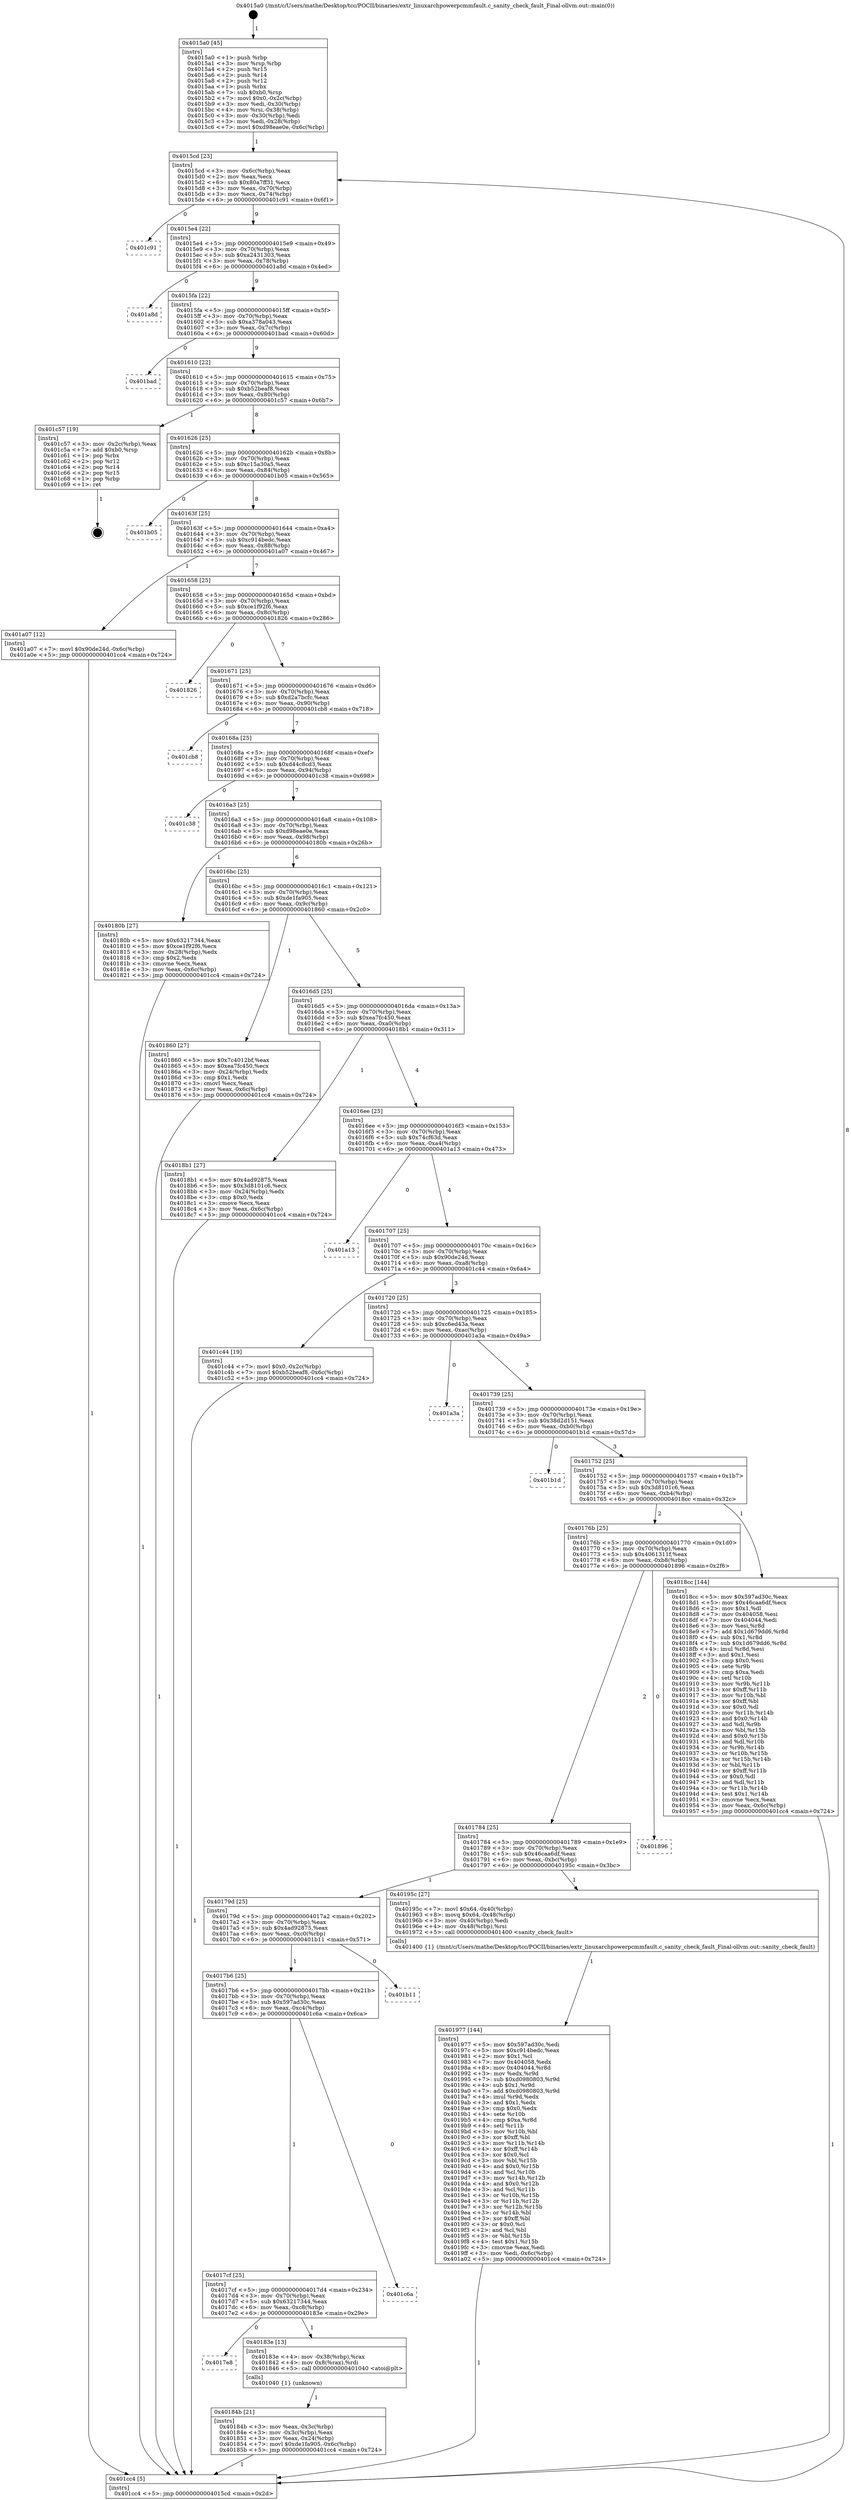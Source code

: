 digraph "0x4015a0" {
  label = "0x4015a0 (/mnt/c/Users/mathe/Desktop/tcc/POCII/binaries/extr_linuxarchpowerpcmmfault.c_sanity_check_fault_Final-ollvm.out::main(0))"
  labelloc = "t"
  node[shape=record]

  Entry [label="",width=0.3,height=0.3,shape=circle,fillcolor=black,style=filled]
  "0x4015cd" [label="{
     0x4015cd [23]\l
     | [instrs]\l
     &nbsp;&nbsp;0x4015cd \<+3\>: mov -0x6c(%rbp),%eax\l
     &nbsp;&nbsp;0x4015d0 \<+2\>: mov %eax,%ecx\l
     &nbsp;&nbsp;0x4015d2 \<+6\>: sub $0x80a7ff31,%ecx\l
     &nbsp;&nbsp;0x4015d8 \<+3\>: mov %eax,-0x70(%rbp)\l
     &nbsp;&nbsp;0x4015db \<+3\>: mov %ecx,-0x74(%rbp)\l
     &nbsp;&nbsp;0x4015de \<+6\>: je 0000000000401c91 \<main+0x6f1\>\l
  }"]
  "0x401c91" [label="{
     0x401c91\l
  }", style=dashed]
  "0x4015e4" [label="{
     0x4015e4 [22]\l
     | [instrs]\l
     &nbsp;&nbsp;0x4015e4 \<+5\>: jmp 00000000004015e9 \<main+0x49\>\l
     &nbsp;&nbsp;0x4015e9 \<+3\>: mov -0x70(%rbp),%eax\l
     &nbsp;&nbsp;0x4015ec \<+5\>: sub $0xa2431303,%eax\l
     &nbsp;&nbsp;0x4015f1 \<+3\>: mov %eax,-0x78(%rbp)\l
     &nbsp;&nbsp;0x4015f4 \<+6\>: je 0000000000401a8d \<main+0x4ed\>\l
  }"]
  Exit [label="",width=0.3,height=0.3,shape=circle,fillcolor=black,style=filled,peripheries=2]
  "0x401a8d" [label="{
     0x401a8d\l
  }", style=dashed]
  "0x4015fa" [label="{
     0x4015fa [22]\l
     | [instrs]\l
     &nbsp;&nbsp;0x4015fa \<+5\>: jmp 00000000004015ff \<main+0x5f\>\l
     &nbsp;&nbsp;0x4015ff \<+3\>: mov -0x70(%rbp),%eax\l
     &nbsp;&nbsp;0x401602 \<+5\>: sub $0xa378a043,%eax\l
     &nbsp;&nbsp;0x401607 \<+3\>: mov %eax,-0x7c(%rbp)\l
     &nbsp;&nbsp;0x40160a \<+6\>: je 0000000000401bad \<main+0x60d\>\l
  }"]
  "0x401977" [label="{
     0x401977 [144]\l
     | [instrs]\l
     &nbsp;&nbsp;0x401977 \<+5\>: mov $0x597ad30c,%edi\l
     &nbsp;&nbsp;0x40197c \<+5\>: mov $0xc914bedc,%eax\l
     &nbsp;&nbsp;0x401981 \<+2\>: mov $0x1,%cl\l
     &nbsp;&nbsp;0x401983 \<+7\>: mov 0x404058,%edx\l
     &nbsp;&nbsp;0x40198a \<+8\>: mov 0x404044,%r8d\l
     &nbsp;&nbsp;0x401992 \<+3\>: mov %edx,%r9d\l
     &nbsp;&nbsp;0x401995 \<+7\>: sub $0xd0980803,%r9d\l
     &nbsp;&nbsp;0x40199c \<+4\>: sub $0x1,%r9d\l
     &nbsp;&nbsp;0x4019a0 \<+7\>: add $0xd0980803,%r9d\l
     &nbsp;&nbsp;0x4019a7 \<+4\>: imul %r9d,%edx\l
     &nbsp;&nbsp;0x4019ab \<+3\>: and $0x1,%edx\l
     &nbsp;&nbsp;0x4019ae \<+3\>: cmp $0x0,%edx\l
     &nbsp;&nbsp;0x4019b1 \<+4\>: sete %r10b\l
     &nbsp;&nbsp;0x4019b5 \<+4\>: cmp $0xa,%r8d\l
     &nbsp;&nbsp;0x4019b9 \<+4\>: setl %r11b\l
     &nbsp;&nbsp;0x4019bd \<+3\>: mov %r10b,%bl\l
     &nbsp;&nbsp;0x4019c0 \<+3\>: xor $0xff,%bl\l
     &nbsp;&nbsp;0x4019c3 \<+3\>: mov %r11b,%r14b\l
     &nbsp;&nbsp;0x4019c6 \<+4\>: xor $0xff,%r14b\l
     &nbsp;&nbsp;0x4019ca \<+3\>: xor $0x0,%cl\l
     &nbsp;&nbsp;0x4019cd \<+3\>: mov %bl,%r15b\l
     &nbsp;&nbsp;0x4019d0 \<+4\>: and $0x0,%r15b\l
     &nbsp;&nbsp;0x4019d4 \<+3\>: and %cl,%r10b\l
     &nbsp;&nbsp;0x4019d7 \<+3\>: mov %r14b,%r12b\l
     &nbsp;&nbsp;0x4019da \<+4\>: and $0x0,%r12b\l
     &nbsp;&nbsp;0x4019de \<+3\>: and %cl,%r11b\l
     &nbsp;&nbsp;0x4019e1 \<+3\>: or %r10b,%r15b\l
     &nbsp;&nbsp;0x4019e4 \<+3\>: or %r11b,%r12b\l
     &nbsp;&nbsp;0x4019e7 \<+3\>: xor %r12b,%r15b\l
     &nbsp;&nbsp;0x4019ea \<+3\>: or %r14b,%bl\l
     &nbsp;&nbsp;0x4019ed \<+3\>: xor $0xff,%bl\l
     &nbsp;&nbsp;0x4019f0 \<+3\>: or $0x0,%cl\l
     &nbsp;&nbsp;0x4019f3 \<+2\>: and %cl,%bl\l
     &nbsp;&nbsp;0x4019f5 \<+3\>: or %bl,%r15b\l
     &nbsp;&nbsp;0x4019f8 \<+4\>: test $0x1,%r15b\l
     &nbsp;&nbsp;0x4019fc \<+3\>: cmovne %eax,%edi\l
     &nbsp;&nbsp;0x4019ff \<+3\>: mov %edi,-0x6c(%rbp)\l
     &nbsp;&nbsp;0x401a02 \<+5\>: jmp 0000000000401cc4 \<main+0x724\>\l
  }"]
  "0x401bad" [label="{
     0x401bad\l
  }", style=dashed]
  "0x401610" [label="{
     0x401610 [22]\l
     | [instrs]\l
     &nbsp;&nbsp;0x401610 \<+5\>: jmp 0000000000401615 \<main+0x75\>\l
     &nbsp;&nbsp;0x401615 \<+3\>: mov -0x70(%rbp),%eax\l
     &nbsp;&nbsp;0x401618 \<+5\>: sub $0xb52beaf8,%eax\l
     &nbsp;&nbsp;0x40161d \<+3\>: mov %eax,-0x80(%rbp)\l
     &nbsp;&nbsp;0x401620 \<+6\>: je 0000000000401c57 \<main+0x6b7\>\l
  }"]
  "0x40184b" [label="{
     0x40184b [21]\l
     | [instrs]\l
     &nbsp;&nbsp;0x40184b \<+3\>: mov %eax,-0x3c(%rbp)\l
     &nbsp;&nbsp;0x40184e \<+3\>: mov -0x3c(%rbp),%eax\l
     &nbsp;&nbsp;0x401851 \<+3\>: mov %eax,-0x24(%rbp)\l
     &nbsp;&nbsp;0x401854 \<+7\>: movl $0xde1fa905,-0x6c(%rbp)\l
     &nbsp;&nbsp;0x40185b \<+5\>: jmp 0000000000401cc4 \<main+0x724\>\l
  }"]
  "0x401c57" [label="{
     0x401c57 [19]\l
     | [instrs]\l
     &nbsp;&nbsp;0x401c57 \<+3\>: mov -0x2c(%rbp),%eax\l
     &nbsp;&nbsp;0x401c5a \<+7\>: add $0xb0,%rsp\l
     &nbsp;&nbsp;0x401c61 \<+1\>: pop %rbx\l
     &nbsp;&nbsp;0x401c62 \<+2\>: pop %r12\l
     &nbsp;&nbsp;0x401c64 \<+2\>: pop %r14\l
     &nbsp;&nbsp;0x401c66 \<+2\>: pop %r15\l
     &nbsp;&nbsp;0x401c68 \<+1\>: pop %rbp\l
     &nbsp;&nbsp;0x401c69 \<+1\>: ret\l
  }"]
  "0x401626" [label="{
     0x401626 [25]\l
     | [instrs]\l
     &nbsp;&nbsp;0x401626 \<+5\>: jmp 000000000040162b \<main+0x8b\>\l
     &nbsp;&nbsp;0x40162b \<+3\>: mov -0x70(%rbp),%eax\l
     &nbsp;&nbsp;0x40162e \<+5\>: sub $0xc15a30a5,%eax\l
     &nbsp;&nbsp;0x401633 \<+6\>: mov %eax,-0x84(%rbp)\l
     &nbsp;&nbsp;0x401639 \<+6\>: je 0000000000401b05 \<main+0x565\>\l
  }"]
  "0x4017e8" [label="{
     0x4017e8\l
  }", style=dashed]
  "0x401b05" [label="{
     0x401b05\l
  }", style=dashed]
  "0x40163f" [label="{
     0x40163f [25]\l
     | [instrs]\l
     &nbsp;&nbsp;0x40163f \<+5\>: jmp 0000000000401644 \<main+0xa4\>\l
     &nbsp;&nbsp;0x401644 \<+3\>: mov -0x70(%rbp),%eax\l
     &nbsp;&nbsp;0x401647 \<+5\>: sub $0xc914bedc,%eax\l
     &nbsp;&nbsp;0x40164c \<+6\>: mov %eax,-0x88(%rbp)\l
     &nbsp;&nbsp;0x401652 \<+6\>: je 0000000000401a07 \<main+0x467\>\l
  }"]
  "0x40183e" [label="{
     0x40183e [13]\l
     | [instrs]\l
     &nbsp;&nbsp;0x40183e \<+4\>: mov -0x38(%rbp),%rax\l
     &nbsp;&nbsp;0x401842 \<+4\>: mov 0x8(%rax),%rdi\l
     &nbsp;&nbsp;0x401846 \<+5\>: call 0000000000401040 \<atoi@plt\>\l
     | [calls]\l
     &nbsp;&nbsp;0x401040 \{1\} (unknown)\l
  }"]
  "0x401a07" [label="{
     0x401a07 [12]\l
     | [instrs]\l
     &nbsp;&nbsp;0x401a07 \<+7\>: movl $0x90de24d,-0x6c(%rbp)\l
     &nbsp;&nbsp;0x401a0e \<+5\>: jmp 0000000000401cc4 \<main+0x724\>\l
  }"]
  "0x401658" [label="{
     0x401658 [25]\l
     | [instrs]\l
     &nbsp;&nbsp;0x401658 \<+5\>: jmp 000000000040165d \<main+0xbd\>\l
     &nbsp;&nbsp;0x40165d \<+3\>: mov -0x70(%rbp),%eax\l
     &nbsp;&nbsp;0x401660 \<+5\>: sub $0xce1f92f6,%eax\l
     &nbsp;&nbsp;0x401665 \<+6\>: mov %eax,-0x8c(%rbp)\l
     &nbsp;&nbsp;0x40166b \<+6\>: je 0000000000401826 \<main+0x286\>\l
  }"]
  "0x4017cf" [label="{
     0x4017cf [25]\l
     | [instrs]\l
     &nbsp;&nbsp;0x4017cf \<+5\>: jmp 00000000004017d4 \<main+0x234\>\l
     &nbsp;&nbsp;0x4017d4 \<+3\>: mov -0x70(%rbp),%eax\l
     &nbsp;&nbsp;0x4017d7 \<+5\>: sub $0x63217344,%eax\l
     &nbsp;&nbsp;0x4017dc \<+6\>: mov %eax,-0xc8(%rbp)\l
     &nbsp;&nbsp;0x4017e2 \<+6\>: je 000000000040183e \<main+0x29e\>\l
  }"]
  "0x401826" [label="{
     0x401826\l
  }", style=dashed]
  "0x401671" [label="{
     0x401671 [25]\l
     | [instrs]\l
     &nbsp;&nbsp;0x401671 \<+5\>: jmp 0000000000401676 \<main+0xd6\>\l
     &nbsp;&nbsp;0x401676 \<+3\>: mov -0x70(%rbp),%eax\l
     &nbsp;&nbsp;0x401679 \<+5\>: sub $0xd2a7bcfc,%eax\l
     &nbsp;&nbsp;0x40167e \<+6\>: mov %eax,-0x90(%rbp)\l
     &nbsp;&nbsp;0x401684 \<+6\>: je 0000000000401cb8 \<main+0x718\>\l
  }"]
  "0x401c6a" [label="{
     0x401c6a\l
  }", style=dashed]
  "0x401cb8" [label="{
     0x401cb8\l
  }", style=dashed]
  "0x40168a" [label="{
     0x40168a [25]\l
     | [instrs]\l
     &nbsp;&nbsp;0x40168a \<+5\>: jmp 000000000040168f \<main+0xef\>\l
     &nbsp;&nbsp;0x40168f \<+3\>: mov -0x70(%rbp),%eax\l
     &nbsp;&nbsp;0x401692 \<+5\>: sub $0xd44c8cd3,%eax\l
     &nbsp;&nbsp;0x401697 \<+6\>: mov %eax,-0x94(%rbp)\l
     &nbsp;&nbsp;0x40169d \<+6\>: je 0000000000401c38 \<main+0x698\>\l
  }"]
  "0x4017b6" [label="{
     0x4017b6 [25]\l
     | [instrs]\l
     &nbsp;&nbsp;0x4017b6 \<+5\>: jmp 00000000004017bb \<main+0x21b\>\l
     &nbsp;&nbsp;0x4017bb \<+3\>: mov -0x70(%rbp),%eax\l
     &nbsp;&nbsp;0x4017be \<+5\>: sub $0x597ad30c,%eax\l
     &nbsp;&nbsp;0x4017c3 \<+6\>: mov %eax,-0xc4(%rbp)\l
     &nbsp;&nbsp;0x4017c9 \<+6\>: je 0000000000401c6a \<main+0x6ca\>\l
  }"]
  "0x401c38" [label="{
     0x401c38\l
  }", style=dashed]
  "0x4016a3" [label="{
     0x4016a3 [25]\l
     | [instrs]\l
     &nbsp;&nbsp;0x4016a3 \<+5\>: jmp 00000000004016a8 \<main+0x108\>\l
     &nbsp;&nbsp;0x4016a8 \<+3\>: mov -0x70(%rbp),%eax\l
     &nbsp;&nbsp;0x4016ab \<+5\>: sub $0xd98eae0e,%eax\l
     &nbsp;&nbsp;0x4016b0 \<+6\>: mov %eax,-0x98(%rbp)\l
     &nbsp;&nbsp;0x4016b6 \<+6\>: je 000000000040180b \<main+0x26b\>\l
  }"]
  "0x401b11" [label="{
     0x401b11\l
  }", style=dashed]
  "0x40180b" [label="{
     0x40180b [27]\l
     | [instrs]\l
     &nbsp;&nbsp;0x40180b \<+5\>: mov $0x63217344,%eax\l
     &nbsp;&nbsp;0x401810 \<+5\>: mov $0xce1f92f6,%ecx\l
     &nbsp;&nbsp;0x401815 \<+3\>: mov -0x28(%rbp),%edx\l
     &nbsp;&nbsp;0x401818 \<+3\>: cmp $0x2,%edx\l
     &nbsp;&nbsp;0x40181b \<+3\>: cmovne %ecx,%eax\l
     &nbsp;&nbsp;0x40181e \<+3\>: mov %eax,-0x6c(%rbp)\l
     &nbsp;&nbsp;0x401821 \<+5\>: jmp 0000000000401cc4 \<main+0x724\>\l
  }"]
  "0x4016bc" [label="{
     0x4016bc [25]\l
     | [instrs]\l
     &nbsp;&nbsp;0x4016bc \<+5\>: jmp 00000000004016c1 \<main+0x121\>\l
     &nbsp;&nbsp;0x4016c1 \<+3\>: mov -0x70(%rbp),%eax\l
     &nbsp;&nbsp;0x4016c4 \<+5\>: sub $0xde1fa905,%eax\l
     &nbsp;&nbsp;0x4016c9 \<+6\>: mov %eax,-0x9c(%rbp)\l
     &nbsp;&nbsp;0x4016cf \<+6\>: je 0000000000401860 \<main+0x2c0\>\l
  }"]
  "0x401cc4" [label="{
     0x401cc4 [5]\l
     | [instrs]\l
     &nbsp;&nbsp;0x401cc4 \<+5\>: jmp 00000000004015cd \<main+0x2d\>\l
  }"]
  "0x4015a0" [label="{
     0x4015a0 [45]\l
     | [instrs]\l
     &nbsp;&nbsp;0x4015a0 \<+1\>: push %rbp\l
     &nbsp;&nbsp;0x4015a1 \<+3\>: mov %rsp,%rbp\l
     &nbsp;&nbsp;0x4015a4 \<+2\>: push %r15\l
     &nbsp;&nbsp;0x4015a6 \<+2\>: push %r14\l
     &nbsp;&nbsp;0x4015a8 \<+2\>: push %r12\l
     &nbsp;&nbsp;0x4015aa \<+1\>: push %rbx\l
     &nbsp;&nbsp;0x4015ab \<+7\>: sub $0xb0,%rsp\l
     &nbsp;&nbsp;0x4015b2 \<+7\>: movl $0x0,-0x2c(%rbp)\l
     &nbsp;&nbsp;0x4015b9 \<+3\>: mov %edi,-0x30(%rbp)\l
     &nbsp;&nbsp;0x4015bc \<+4\>: mov %rsi,-0x38(%rbp)\l
     &nbsp;&nbsp;0x4015c0 \<+3\>: mov -0x30(%rbp),%edi\l
     &nbsp;&nbsp;0x4015c3 \<+3\>: mov %edi,-0x28(%rbp)\l
     &nbsp;&nbsp;0x4015c6 \<+7\>: movl $0xd98eae0e,-0x6c(%rbp)\l
  }"]
  "0x40179d" [label="{
     0x40179d [25]\l
     | [instrs]\l
     &nbsp;&nbsp;0x40179d \<+5\>: jmp 00000000004017a2 \<main+0x202\>\l
     &nbsp;&nbsp;0x4017a2 \<+3\>: mov -0x70(%rbp),%eax\l
     &nbsp;&nbsp;0x4017a5 \<+5\>: sub $0x4ad92875,%eax\l
     &nbsp;&nbsp;0x4017aa \<+6\>: mov %eax,-0xc0(%rbp)\l
     &nbsp;&nbsp;0x4017b0 \<+6\>: je 0000000000401b11 \<main+0x571\>\l
  }"]
  "0x401860" [label="{
     0x401860 [27]\l
     | [instrs]\l
     &nbsp;&nbsp;0x401860 \<+5\>: mov $0x7c4012bf,%eax\l
     &nbsp;&nbsp;0x401865 \<+5\>: mov $0xea7fc450,%ecx\l
     &nbsp;&nbsp;0x40186a \<+3\>: mov -0x24(%rbp),%edx\l
     &nbsp;&nbsp;0x40186d \<+3\>: cmp $0x1,%edx\l
     &nbsp;&nbsp;0x401870 \<+3\>: cmovl %ecx,%eax\l
     &nbsp;&nbsp;0x401873 \<+3\>: mov %eax,-0x6c(%rbp)\l
     &nbsp;&nbsp;0x401876 \<+5\>: jmp 0000000000401cc4 \<main+0x724\>\l
  }"]
  "0x4016d5" [label="{
     0x4016d5 [25]\l
     | [instrs]\l
     &nbsp;&nbsp;0x4016d5 \<+5\>: jmp 00000000004016da \<main+0x13a\>\l
     &nbsp;&nbsp;0x4016da \<+3\>: mov -0x70(%rbp),%eax\l
     &nbsp;&nbsp;0x4016dd \<+5\>: sub $0xea7fc450,%eax\l
     &nbsp;&nbsp;0x4016e2 \<+6\>: mov %eax,-0xa0(%rbp)\l
     &nbsp;&nbsp;0x4016e8 \<+6\>: je 00000000004018b1 \<main+0x311\>\l
  }"]
  "0x40195c" [label="{
     0x40195c [27]\l
     | [instrs]\l
     &nbsp;&nbsp;0x40195c \<+7\>: movl $0x64,-0x40(%rbp)\l
     &nbsp;&nbsp;0x401963 \<+8\>: movq $0x64,-0x48(%rbp)\l
     &nbsp;&nbsp;0x40196b \<+3\>: mov -0x40(%rbp),%edi\l
     &nbsp;&nbsp;0x40196e \<+4\>: mov -0x48(%rbp),%rsi\l
     &nbsp;&nbsp;0x401972 \<+5\>: call 0000000000401400 \<sanity_check_fault\>\l
     | [calls]\l
     &nbsp;&nbsp;0x401400 \{1\} (/mnt/c/Users/mathe/Desktop/tcc/POCII/binaries/extr_linuxarchpowerpcmmfault.c_sanity_check_fault_Final-ollvm.out::sanity_check_fault)\l
  }"]
  "0x4018b1" [label="{
     0x4018b1 [27]\l
     | [instrs]\l
     &nbsp;&nbsp;0x4018b1 \<+5\>: mov $0x4ad92875,%eax\l
     &nbsp;&nbsp;0x4018b6 \<+5\>: mov $0x3d8101c6,%ecx\l
     &nbsp;&nbsp;0x4018bb \<+3\>: mov -0x24(%rbp),%edx\l
     &nbsp;&nbsp;0x4018be \<+3\>: cmp $0x0,%edx\l
     &nbsp;&nbsp;0x4018c1 \<+3\>: cmove %ecx,%eax\l
     &nbsp;&nbsp;0x4018c4 \<+3\>: mov %eax,-0x6c(%rbp)\l
     &nbsp;&nbsp;0x4018c7 \<+5\>: jmp 0000000000401cc4 \<main+0x724\>\l
  }"]
  "0x4016ee" [label="{
     0x4016ee [25]\l
     | [instrs]\l
     &nbsp;&nbsp;0x4016ee \<+5\>: jmp 00000000004016f3 \<main+0x153\>\l
     &nbsp;&nbsp;0x4016f3 \<+3\>: mov -0x70(%rbp),%eax\l
     &nbsp;&nbsp;0x4016f6 \<+5\>: sub $0x74cf63d,%eax\l
     &nbsp;&nbsp;0x4016fb \<+6\>: mov %eax,-0xa4(%rbp)\l
     &nbsp;&nbsp;0x401701 \<+6\>: je 0000000000401a13 \<main+0x473\>\l
  }"]
  "0x401784" [label="{
     0x401784 [25]\l
     | [instrs]\l
     &nbsp;&nbsp;0x401784 \<+5\>: jmp 0000000000401789 \<main+0x1e9\>\l
     &nbsp;&nbsp;0x401789 \<+3\>: mov -0x70(%rbp),%eax\l
     &nbsp;&nbsp;0x40178c \<+5\>: sub $0x46caa6df,%eax\l
     &nbsp;&nbsp;0x401791 \<+6\>: mov %eax,-0xbc(%rbp)\l
     &nbsp;&nbsp;0x401797 \<+6\>: je 000000000040195c \<main+0x3bc\>\l
  }"]
  "0x401a13" [label="{
     0x401a13\l
  }", style=dashed]
  "0x401707" [label="{
     0x401707 [25]\l
     | [instrs]\l
     &nbsp;&nbsp;0x401707 \<+5\>: jmp 000000000040170c \<main+0x16c\>\l
     &nbsp;&nbsp;0x40170c \<+3\>: mov -0x70(%rbp),%eax\l
     &nbsp;&nbsp;0x40170f \<+5\>: sub $0x90de24d,%eax\l
     &nbsp;&nbsp;0x401714 \<+6\>: mov %eax,-0xa8(%rbp)\l
     &nbsp;&nbsp;0x40171a \<+6\>: je 0000000000401c44 \<main+0x6a4\>\l
  }"]
  "0x401896" [label="{
     0x401896\l
  }", style=dashed]
  "0x401c44" [label="{
     0x401c44 [19]\l
     | [instrs]\l
     &nbsp;&nbsp;0x401c44 \<+7\>: movl $0x0,-0x2c(%rbp)\l
     &nbsp;&nbsp;0x401c4b \<+7\>: movl $0xb52beaf8,-0x6c(%rbp)\l
     &nbsp;&nbsp;0x401c52 \<+5\>: jmp 0000000000401cc4 \<main+0x724\>\l
  }"]
  "0x401720" [label="{
     0x401720 [25]\l
     | [instrs]\l
     &nbsp;&nbsp;0x401720 \<+5\>: jmp 0000000000401725 \<main+0x185\>\l
     &nbsp;&nbsp;0x401725 \<+3\>: mov -0x70(%rbp),%eax\l
     &nbsp;&nbsp;0x401728 \<+5\>: sub $0xc6ed43a,%eax\l
     &nbsp;&nbsp;0x40172d \<+6\>: mov %eax,-0xac(%rbp)\l
     &nbsp;&nbsp;0x401733 \<+6\>: je 0000000000401a3a \<main+0x49a\>\l
  }"]
  "0x40176b" [label="{
     0x40176b [25]\l
     | [instrs]\l
     &nbsp;&nbsp;0x40176b \<+5\>: jmp 0000000000401770 \<main+0x1d0\>\l
     &nbsp;&nbsp;0x401770 \<+3\>: mov -0x70(%rbp),%eax\l
     &nbsp;&nbsp;0x401773 \<+5\>: sub $0x4061311f,%eax\l
     &nbsp;&nbsp;0x401778 \<+6\>: mov %eax,-0xb8(%rbp)\l
     &nbsp;&nbsp;0x40177e \<+6\>: je 0000000000401896 \<main+0x2f6\>\l
  }"]
  "0x401a3a" [label="{
     0x401a3a\l
  }", style=dashed]
  "0x401739" [label="{
     0x401739 [25]\l
     | [instrs]\l
     &nbsp;&nbsp;0x401739 \<+5\>: jmp 000000000040173e \<main+0x19e\>\l
     &nbsp;&nbsp;0x40173e \<+3\>: mov -0x70(%rbp),%eax\l
     &nbsp;&nbsp;0x401741 \<+5\>: sub $0x38d2d151,%eax\l
     &nbsp;&nbsp;0x401746 \<+6\>: mov %eax,-0xb0(%rbp)\l
     &nbsp;&nbsp;0x40174c \<+6\>: je 0000000000401b1d \<main+0x57d\>\l
  }"]
  "0x4018cc" [label="{
     0x4018cc [144]\l
     | [instrs]\l
     &nbsp;&nbsp;0x4018cc \<+5\>: mov $0x597ad30c,%eax\l
     &nbsp;&nbsp;0x4018d1 \<+5\>: mov $0x46caa6df,%ecx\l
     &nbsp;&nbsp;0x4018d6 \<+2\>: mov $0x1,%dl\l
     &nbsp;&nbsp;0x4018d8 \<+7\>: mov 0x404058,%esi\l
     &nbsp;&nbsp;0x4018df \<+7\>: mov 0x404044,%edi\l
     &nbsp;&nbsp;0x4018e6 \<+3\>: mov %esi,%r8d\l
     &nbsp;&nbsp;0x4018e9 \<+7\>: add $0x1d679dd6,%r8d\l
     &nbsp;&nbsp;0x4018f0 \<+4\>: sub $0x1,%r8d\l
     &nbsp;&nbsp;0x4018f4 \<+7\>: sub $0x1d679dd6,%r8d\l
     &nbsp;&nbsp;0x4018fb \<+4\>: imul %r8d,%esi\l
     &nbsp;&nbsp;0x4018ff \<+3\>: and $0x1,%esi\l
     &nbsp;&nbsp;0x401902 \<+3\>: cmp $0x0,%esi\l
     &nbsp;&nbsp;0x401905 \<+4\>: sete %r9b\l
     &nbsp;&nbsp;0x401909 \<+3\>: cmp $0xa,%edi\l
     &nbsp;&nbsp;0x40190c \<+4\>: setl %r10b\l
     &nbsp;&nbsp;0x401910 \<+3\>: mov %r9b,%r11b\l
     &nbsp;&nbsp;0x401913 \<+4\>: xor $0xff,%r11b\l
     &nbsp;&nbsp;0x401917 \<+3\>: mov %r10b,%bl\l
     &nbsp;&nbsp;0x40191a \<+3\>: xor $0xff,%bl\l
     &nbsp;&nbsp;0x40191d \<+3\>: xor $0x0,%dl\l
     &nbsp;&nbsp;0x401920 \<+3\>: mov %r11b,%r14b\l
     &nbsp;&nbsp;0x401923 \<+4\>: and $0x0,%r14b\l
     &nbsp;&nbsp;0x401927 \<+3\>: and %dl,%r9b\l
     &nbsp;&nbsp;0x40192a \<+3\>: mov %bl,%r15b\l
     &nbsp;&nbsp;0x40192d \<+4\>: and $0x0,%r15b\l
     &nbsp;&nbsp;0x401931 \<+3\>: and %dl,%r10b\l
     &nbsp;&nbsp;0x401934 \<+3\>: or %r9b,%r14b\l
     &nbsp;&nbsp;0x401937 \<+3\>: or %r10b,%r15b\l
     &nbsp;&nbsp;0x40193a \<+3\>: xor %r15b,%r14b\l
     &nbsp;&nbsp;0x40193d \<+3\>: or %bl,%r11b\l
     &nbsp;&nbsp;0x401940 \<+4\>: xor $0xff,%r11b\l
     &nbsp;&nbsp;0x401944 \<+3\>: or $0x0,%dl\l
     &nbsp;&nbsp;0x401947 \<+3\>: and %dl,%r11b\l
     &nbsp;&nbsp;0x40194a \<+3\>: or %r11b,%r14b\l
     &nbsp;&nbsp;0x40194d \<+4\>: test $0x1,%r14b\l
     &nbsp;&nbsp;0x401951 \<+3\>: cmovne %ecx,%eax\l
     &nbsp;&nbsp;0x401954 \<+3\>: mov %eax,-0x6c(%rbp)\l
     &nbsp;&nbsp;0x401957 \<+5\>: jmp 0000000000401cc4 \<main+0x724\>\l
  }"]
  "0x401b1d" [label="{
     0x401b1d\l
  }", style=dashed]
  "0x401752" [label="{
     0x401752 [25]\l
     | [instrs]\l
     &nbsp;&nbsp;0x401752 \<+5\>: jmp 0000000000401757 \<main+0x1b7\>\l
     &nbsp;&nbsp;0x401757 \<+3\>: mov -0x70(%rbp),%eax\l
     &nbsp;&nbsp;0x40175a \<+5\>: sub $0x3d8101c6,%eax\l
     &nbsp;&nbsp;0x40175f \<+6\>: mov %eax,-0xb4(%rbp)\l
     &nbsp;&nbsp;0x401765 \<+6\>: je 00000000004018cc \<main+0x32c\>\l
  }"]
  Entry -> "0x4015a0" [label=" 1"]
  "0x4015cd" -> "0x401c91" [label=" 0"]
  "0x4015cd" -> "0x4015e4" [label=" 9"]
  "0x401c57" -> Exit [label=" 1"]
  "0x4015e4" -> "0x401a8d" [label=" 0"]
  "0x4015e4" -> "0x4015fa" [label=" 9"]
  "0x401c44" -> "0x401cc4" [label=" 1"]
  "0x4015fa" -> "0x401bad" [label=" 0"]
  "0x4015fa" -> "0x401610" [label=" 9"]
  "0x401a07" -> "0x401cc4" [label=" 1"]
  "0x401610" -> "0x401c57" [label=" 1"]
  "0x401610" -> "0x401626" [label=" 8"]
  "0x401977" -> "0x401cc4" [label=" 1"]
  "0x401626" -> "0x401b05" [label=" 0"]
  "0x401626" -> "0x40163f" [label=" 8"]
  "0x40195c" -> "0x401977" [label=" 1"]
  "0x40163f" -> "0x401a07" [label=" 1"]
  "0x40163f" -> "0x401658" [label=" 7"]
  "0x4018cc" -> "0x401cc4" [label=" 1"]
  "0x401658" -> "0x401826" [label=" 0"]
  "0x401658" -> "0x401671" [label=" 7"]
  "0x401860" -> "0x401cc4" [label=" 1"]
  "0x401671" -> "0x401cb8" [label=" 0"]
  "0x401671" -> "0x40168a" [label=" 7"]
  "0x40184b" -> "0x401cc4" [label=" 1"]
  "0x40168a" -> "0x401c38" [label=" 0"]
  "0x40168a" -> "0x4016a3" [label=" 7"]
  "0x4017cf" -> "0x4017e8" [label=" 0"]
  "0x4016a3" -> "0x40180b" [label=" 1"]
  "0x4016a3" -> "0x4016bc" [label=" 6"]
  "0x40180b" -> "0x401cc4" [label=" 1"]
  "0x4015a0" -> "0x4015cd" [label=" 1"]
  "0x401cc4" -> "0x4015cd" [label=" 8"]
  "0x4017cf" -> "0x40183e" [label=" 1"]
  "0x4016bc" -> "0x401860" [label=" 1"]
  "0x4016bc" -> "0x4016d5" [label=" 5"]
  "0x4017b6" -> "0x4017cf" [label=" 1"]
  "0x4016d5" -> "0x4018b1" [label=" 1"]
  "0x4016d5" -> "0x4016ee" [label=" 4"]
  "0x4017b6" -> "0x401c6a" [label=" 0"]
  "0x4016ee" -> "0x401a13" [label=" 0"]
  "0x4016ee" -> "0x401707" [label=" 4"]
  "0x40179d" -> "0x4017b6" [label=" 1"]
  "0x401707" -> "0x401c44" [label=" 1"]
  "0x401707" -> "0x401720" [label=" 3"]
  "0x40179d" -> "0x401b11" [label=" 0"]
  "0x401720" -> "0x401a3a" [label=" 0"]
  "0x401720" -> "0x401739" [label=" 3"]
  "0x401784" -> "0x40179d" [label=" 1"]
  "0x401739" -> "0x401b1d" [label=" 0"]
  "0x401739" -> "0x401752" [label=" 3"]
  "0x401784" -> "0x40195c" [label=" 1"]
  "0x401752" -> "0x4018cc" [label=" 1"]
  "0x401752" -> "0x40176b" [label=" 2"]
  "0x4018b1" -> "0x401cc4" [label=" 1"]
  "0x40176b" -> "0x401896" [label=" 0"]
  "0x40176b" -> "0x401784" [label=" 2"]
  "0x40183e" -> "0x40184b" [label=" 1"]
}
